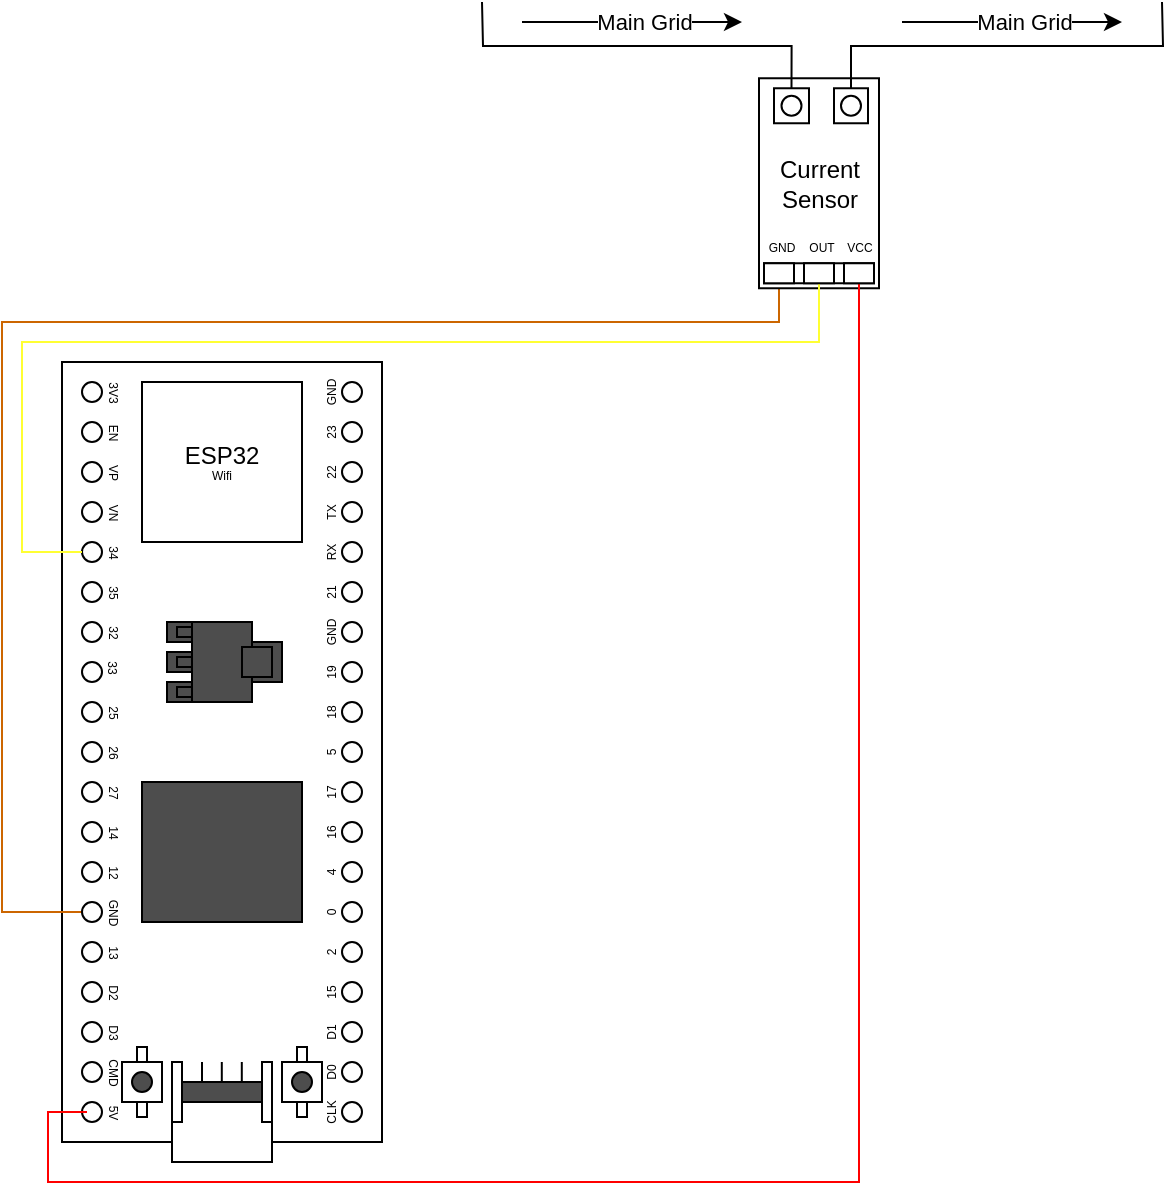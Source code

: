 <mxfile version="24.7.8">
  <diagram name="Page-1" id="824zz7JfVUu6TqduE4hY">
    <mxGraphModel dx="1292" dy="974" grid="1" gridSize="10" guides="1" tooltips="1" connect="1" arrows="1" fold="1" page="1" pageScale="1" pageWidth="827" pageHeight="1169" math="0" shadow="0">
      <root>
        <mxCell id="0" />
        <mxCell id="1" parent="0" />
        <mxCell id="NmG1TvLli8cGvgfPySn2-1" value="" style="rounded=0;whiteSpace=wrap;html=1;" vertex="1" parent="1">
          <mxGeometry x="320" y="350" width="160" height="390" as="geometry" />
        </mxCell>
        <mxCell id="NmG1TvLli8cGvgfPySn2-2" value="" style="rounded=0;whiteSpace=wrap;html=1;fillColor=#4D4D4D;" vertex="1" parent="1">
          <mxGeometry x="380" y="710" width="40" height="30" as="geometry" />
        </mxCell>
        <mxCell id="NmG1TvLli8cGvgfPySn2-3" style="edgeStyle=orthogonalEdgeStyle;rounded=0;orthogonalLoop=1;jettySize=auto;html=1;entryX=0.5;entryY=1;entryDx=0;entryDy=0;endArrow=none;endFill=0;strokeColor=#CC6600;" edge="1" parent="1" source="NmG1TvLli8cGvgfPySn2-4" target="NmG1TvLli8cGvgfPySn2-132">
          <mxGeometry relative="1" as="geometry">
            <Array as="points">
              <mxPoint x="290" y="625" />
              <mxPoint x="290" y="330" />
              <mxPoint x="679" y="330" />
            </Array>
          </mxGeometry>
        </mxCell>
        <mxCell id="NmG1TvLli8cGvgfPySn2-4" value="" style="ellipse;whiteSpace=wrap;html=1;aspect=fixed;" vertex="1" parent="1">
          <mxGeometry x="330" y="620" width="10" height="10" as="geometry" />
        </mxCell>
        <mxCell id="NmG1TvLli8cGvgfPySn2-5" value="" style="ellipse;whiteSpace=wrap;html=1;aspect=fixed;" vertex="1" parent="1">
          <mxGeometry x="330" y="600" width="10" height="10" as="geometry" />
        </mxCell>
        <mxCell id="NmG1TvLli8cGvgfPySn2-6" value="" style="ellipse;whiteSpace=wrap;html=1;aspect=fixed;" vertex="1" parent="1">
          <mxGeometry x="330" y="580" width="10" height="10" as="geometry" />
        </mxCell>
        <mxCell id="NmG1TvLli8cGvgfPySn2-7" value="" style="ellipse;whiteSpace=wrap;html=1;aspect=fixed;" vertex="1" parent="1">
          <mxGeometry x="330" y="560" width="10" height="10" as="geometry" />
        </mxCell>
        <mxCell id="NmG1TvLli8cGvgfPySn2-8" value="" style="ellipse;whiteSpace=wrap;html=1;aspect=fixed;" vertex="1" parent="1">
          <mxGeometry x="330" y="540" width="10" height="10" as="geometry" />
        </mxCell>
        <mxCell id="NmG1TvLli8cGvgfPySn2-9" value="" style="ellipse;whiteSpace=wrap;html=1;aspect=fixed;" vertex="1" parent="1">
          <mxGeometry x="330" y="520" width="10" height="10" as="geometry" />
        </mxCell>
        <mxCell id="NmG1TvLli8cGvgfPySn2-10" value="" style="ellipse;whiteSpace=wrap;html=1;aspect=fixed;" vertex="1" parent="1">
          <mxGeometry x="330" y="500" width="10" height="10" as="geometry" />
        </mxCell>
        <mxCell id="NmG1TvLli8cGvgfPySn2-11" value="" style="ellipse;whiteSpace=wrap;html=1;aspect=fixed;" vertex="1" parent="1">
          <mxGeometry x="330" y="480" width="10" height="10" as="geometry" />
        </mxCell>
        <mxCell id="NmG1TvLli8cGvgfPySn2-12" value="" style="ellipse;whiteSpace=wrap;html=1;aspect=fixed;" vertex="1" parent="1">
          <mxGeometry x="330" y="460" width="10" height="10" as="geometry" />
        </mxCell>
        <mxCell id="NmG1TvLli8cGvgfPySn2-13" value="" style="ellipse;whiteSpace=wrap;html=1;aspect=fixed;" vertex="1" parent="1">
          <mxGeometry x="330" y="440" width="10" height="10" as="geometry" />
        </mxCell>
        <mxCell id="NmG1TvLli8cGvgfPySn2-14" value="" style="ellipse;whiteSpace=wrap;html=1;aspect=fixed;" vertex="1" parent="1">
          <mxGeometry x="330" y="420" width="10" height="10" as="geometry" />
        </mxCell>
        <mxCell id="NmG1TvLli8cGvgfPySn2-15" value="" style="ellipse;whiteSpace=wrap;html=1;aspect=fixed;" vertex="1" parent="1">
          <mxGeometry x="330" y="400" width="10" height="10" as="geometry" />
        </mxCell>
        <mxCell id="NmG1TvLli8cGvgfPySn2-16" value="" style="ellipse;whiteSpace=wrap;html=1;aspect=fixed;" vertex="1" parent="1">
          <mxGeometry x="330" y="380" width="10" height="10" as="geometry" />
        </mxCell>
        <mxCell id="NmG1TvLli8cGvgfPySn2-17" value="" style="ellipse;whiteSpace=wrap;html=1;aspect=fixed;" vertex="1" parent="1">
          <mxGeometry x="330" y="360" width="10" height="10" as="geometry" />
        </mxCell>
        <mxCell id="NmG1TvLli8cGvgfPySn2-18" value="" style="ellipse;whiteSpace=wrap;html=1;aspect=fixed;" vertex="1" parent="1">
          <mxGeometry x="330" y="720" width="10" height="10" as="geometry" />
        </mxCell>
        <mxCell id="NmG1TvLli8cGvgfPySn2-19" value="" style="ellipse;whiteSpace=wrap;html=1;aspect=fixed;" vertex="1" parent="1">
          <mxGeometry x="330" y="700" width="10" height="10" as="geometry" />
        </mxCell>
        <mxCell id="NmG1TvLli8cGvgfPySn2-20" value="" style="ellipse;whiteSpace=wrap;html=1;aspect=fixed;" vertex="1" parent="1">
          <mxGeometry x="330" y="680" width="10" height="10" as="geometry" />
        </mxCell>
        <mxCell id="NmG1TvLli8cGvgfPySn2-21" value="" style="ellipse;whiteSpace=wrap;html=1;aspect=fixed;" vertex="1" parent="1">
          <mxGeometry x="330" y="660" width="10" height="10" as="geometry" />
        </mxCell>
        <mxCell id="NmG1TvLli8cGvgfPySn2-22" value="" style="ellipse;whiteSpace=wrap;html=1;aspect=fixed;" vertex="1" parent="1">
          <mxGeometry x="330" y="640" width="10" height="10" as="geometry" />
        </mxCell>
        <mxCell id="NmG1TvLli8cGvgfPySn2-23" value="" style="ellipse;whiteSpace=wrap;html=1;aspect=fixed;" vertex="1" parent="1">
          <mxGeometry x="460" y="620" width="10" height="10" as="geometry" />
        </mxCell>
        <mxCell id="NmG1TvLli8cGvgfPySn2-24" value="" style="ellipse;whiteSpace=wrap;html=1;aspect=fixed;" vertex="1" parent="1">
          <mxGeometry x="460" y="600" width="10" height="10" as="geometry" />
        </mxCell>
        <mxCell id="NmG1TvLli8cGvgfPySn2-25" value="" style="ellipse;whiteSpace=wrap;html=1;aspect=fixed;" vertex="1" parent="1">
          <mxGeometry x="460" y="580" width="10" height="10" as="geometry" />
        </mxCell>
        <mxCell id="NmG1TvLli8cGvgfPySn2-26" value="" style="ellipse;whiteSpace=wrap;html=1;aspect=fixed;" vertex="1" parent="1">
          <mxGeometry x="460" y="560" width="10" height="10" as="geometry" />
        </mxCell>
        <mxCell id="NmG1TvLli8cGvgfPySn2-27" value="" style="ellipse;whiteSpace=wrap;html=1;aspect=fixed;" vertex="1" parent="1">
          <mxGeometry x="460" y="540" width="10" height="10" as="geometry" />
        </mxCell>
        <mxCell id="NmG1TvLli8cGvgfPySn2-28" value="" style="ellipse;whiteSpace=wrap;html=1;aspect=fixed;" vertex="1" parent="1">
          <mxGeometry x="460" y="520" width="10" height="10" as="geometry" />
        </mxCell>
        <mxCell id="NmG1TvLli8cGvgfPySn2-29" value="" style="ellipse;whiteSpace=wrap;html=1;aspect=fixed;" vertex="1" parent="1">
          <mxGeometry x="460" y="500" width="10" height="10" as="geometry" />
        </mxCell>
        <mxCell id="NmG1TvLli8cGvgfPySn2-30" value="" style="ellipse;whiteSpace=wrap;html=1;aspect=fixed;" vertex="1" parent="1">
          <mxGeometry x="460" y="480" width="10" height="10" as="geometry" />
        </mxCell>
        <mxCell id="NmG1TvLli8cGvgfPySn2-31" value="" style="ellipse;whiteSpace=wrap;html=1;aspect=fixed;" vertex="1" parent="1">
          <mxGeometry x="460" y="460" width="10" height="10" as="geometry" />
        </mxCell>
        <mxCell id="NmG1TvLli8cGvgfPySn2-32" value="" style="ellipse;whiteSpace=wrap;html=1;aspect=fixed;" vertex="1" parent="1">
          <mxGeometry x="460" y="440" width="10" height="10" as="geometry" />
        </mxCell>
        <mxCell id="NmG1TvLli8cGvgfPySn2-33" value="" style="ellipse;whiteSpace=wrap;html=1;aspect=fixed;" vertex="1" parent="1">
          <mxGeometry x="460" y="420" width="10" height="10" as="geometry" />
        </mxCell>
        <mxCell id="NmG1TvLli8cGvgfPySn2-34" value="" style="ellipse;whiteSpace=wrap;html=1;aspect=fixed;" vertex="1" parent="1">
          <mxGeometry x="460" y="400" width="10" height="10" as="geometry" />
        </mxCell>
        <mxCell id="NmG1TvLli8cGvgfPySn2-35" value="" style="ellipse;whiteSpace=wrap;html=1;aspect=fixed;" vertex="1" parent="1">
          <mxGeometry x="460" y="380" width="10" height="10" as="geometry" />
        </mxCell>
        <mxCell id="NmG1TvLli8cGvgfPySn2-36" value="" style="ellipse;whiteSpace=wrap;html=1;aspect=fixed;" vertex="1" parent="1">
          <mxGeometry x="460" y="360" width="10" height="10" as="geometry" />
        </mxCell>
        <mxCell id="NmG1TvLli8cGvgfPySn2-37" value="" style="ellipse;whiteSpace=wrap;html=1;aspect=fixed;" vertex="1" parent="1">
          <mxGeometry x="460" y="720" width="10" height="10" as="geometry" />
        </mxCell>
        <mxCell id="NmG1TvLli8cGvgfPySn2-38" value="" style="ellipse;whiteSpace=wrap;html=1;aspect=fixed;" vertex="1" parent="1">
          <mxGeometry x="460" y="700" width="10" height="10" as="geometry" />
        </mxCell>
        <mxCell id="NmG1TvLli8cGvgfPySn2-39" value="" style="ellipse;whiteSpace=wrap;html=1;aspect=fixed;" vertex="1" parent="1">
          <mxGeometry x="460" y="680" width="10" height="10" as="geometry" />
        </mxCell>
        <mxCell id="NmG1TvLli8cGvgfPySn2-40" value="" style="ellipse;whiteSpace=wrap;html=1;aspect=fixed;" vertex="1" parent="1">
          <mxGeometry x="460" y="660" width="10" height="10" as="geometry" />
        </mxCell>
        <mxCell id="NmG1TvLli8cGvgfPySn2-41" value="" style="ellipse;whiteSpace=wrap;html=1;aspect=fixed;" vertex="1" parent="1">
          <mxGeometry x="460" y="640" width="10" height="10" as="geometry" />
        </mxCell>
        <mxCell id="NmG1TvLli8cGvgfPySn2-42" value="ESP32&lt;div style=&quot;font-size: 6px;&quot;&gt;Wifi&lt;/div&gt;" style="rounded=0;whiteSpace=wrap;html=1;" vertex="1" parent="1">
          <mxGeometry x="360" y="360" width="80" height="80" as="geometry" />
        </mxCell>
        <mxCell id="NmG1TvLli8cGvgfPySn2-43" value="" style="rounded=0;whiteSpace=wrap;html=1;" vertex="1" parent="1">
          <mxGeometry x="375" y="720" width="50" height="30" as="geometry" />
        </mxCell>
        <mxCell id="NmG1TvLli8cGvgfPySn2-44" value="" style="endArrow=none;html=1;rounded=0;" edge="1" parent="1">
          <mxGeometry width="50" height="50" relative="1" as="geometry">
            <mxPoint x="390" y="710" as="sourcePoint" />
            <mxPoint x="390" y="700" as="targetPoint" />
          </mxGeometry>
        </mxCell>
        <mxCell id="NmG1TvLli8cGvgfPySn2-45" value="" style="endArrow=none;html=1;rounded=0;" edge="1" parent="1">
          <mxGeometry width="50" height="50" relative="1" as="geometry">
            <mxPoint x="399.9" y="710" as="sourcePoint" />
            <mxPoint x="399.9" y="700" as="targetPoint" />
          </mxGeometry>
        </mxCell>
        <mxCell id="NmG1TvLli8cGvgfPySn2-46" value="" style="endArrow=none;html=1;rounded=0;" edge="1" parent="1">
          <mxGeometry width="50" height="50" relative="1" as="geometry">
            <mxPoint x="409.9" y="710" as="sourcePoint" />
            <mxPoint x="409.9" y="700" as="targetPoint" />
          </mxGeometry>
        </mxCell>
        <mxCell id="NmG1TvLli8cGvgfPySn2-47" value="" style="rounded=0;whiteSpace=wrap;html=1;" vertex="1" parent="1">
          <mxGeometry x="375" y="700" width="5" height="30" as="geometry" />
        </mxCell>
        <mxCell id="NmG1TvLli8cGvgfPySn2-48" value="" style="rounded=0;whiteSpace=wrap;html=1;" vertex="1" parent="1">
          <mxGeometry x="420" y="700" width="5" height="30" as="geometry" />
        </mxCell>
        <mxCell id="NmG1TvLli8cGvgfPySn2-49" value="" style="rounded=0;whiteSpace=wrap;html=1;" vertex="1" parent="1">
          <mxGeometry x="357.5" y="692.5" width="5" height="35" as="geometry" />
        </mxCell>
        <mxCell id="NmG1TvLli8cGvgfPySn2-50" value="" style="rounded=0;whiteSpace=wrap;html=1;" vertex="1" parent="1">
          <mxGeometry x="350" y="700" width="20" height="20" as="geometry" />
        </mxCell>
        <mxCell id="NmG1TvLli8cGvgfPySn2-51" value="" style="rounded=0;whiteSpace=wrap;html=1;" vertex="1" parent="1">
          <mxGeometry x="437.5" y="692.5" width="5" height="35" as="geometry" />
        </mxCell>
        <mxCell id="NmG1TvLli8cGvgfPySn2-52" value="" style="rounded=0;whiteSpace=wrap;html=1;" vertex="1" parent="1">
          <mxGeometry x="430" y="700" width="20" height="20" as="geometry" />
        </mxCell>
        <mxCell id="NmG1TvLli8cGvgfPySn2-53" value="" style="ellipse;whiteSpace=wrap;html=1;aspect=fixed;fillColor=#4D4D4D;" vertex="1" parent="1">
          <mxGeometry x="435" y="705" width="10" height="10" as="geometry" />
        </mxCell>
        <mxCell id="NmG1TvLli8cGvgfPySn2-54" value="" style="ellipse;whiteSpace=wrap;html=1;aspect=fixed;fillColor=#4D4D4D;" vertex="1" parent="1">
          <mxGeometry x="355" y="705" width="10" height="10" as="geometry" />
        </mxCell>
        <mxCell id="NmG1TvLli8cGvgfPySn2-55" value="" style="rounded=0;whiteSpace=wrap;html=1;fillColor=#4D4D4D;" vertex="1" parent="1">
          <mxGeometry x="360" y="560" width="80" height="70" as="geometry" />
        </mxCell>
        <mxCell id="NmG1TvLli8cGvgfPySn2-56" value="" style="rounded=0;whiteSpace=wrap;html=1;fillColor=#4D4D4D;" vertex="1" parent="1">
          <mxGeometry x="372.5" y="480" width="17.5" height="10" as="geometry" />
        </mxCell>
        <mxCell id="NmG1TvLli8cGvgfPySn2-57" value="" style="rounded=0;whiteSpace=wrap;html=1;fillColor=#4D4D4D;" vertex="1" parent="1">
          <mxGeometry x="372.5" y="495" width="17.5" height="10" as="geometry" />
        </mxCell>
        <mxCell id="NmG1TvLli8cGvgfPySn2-58" value="" style="rounded=0;whiteSpace=wrap;html=1;fillColor=#4D4D4D;" vertex="1" parent="1">
          <mxGeometry x="372.5" y="510" width="17.5" height="10" as="geometry" />
        </mxCell>
        <mxCell id="NmG1TvLli8cGvgfPySn2-59" value="" style="rounded=0;whiteSpace=wrap;html=1;fillColor=#4D4D4D;" vertex="1" parent="1">
          <mxGeometry x="377.5" y="512.5" width="17.5" height="5" as="geometry" />
        </mxCell>
        <mxCell id="NmG1TvLli8cGvgfPySn2-60" value="" style="rounded=0;whiteSpace=wrap;html=1;fillColor=#4D4D4D;" vertex="1" parent="1">
          <mxGeometry x="377.5" y="497.5" width="17.5" height="5" as="geometry" />
        </mxCell>
        <mxCell id="NmG1TvLli8cGvgfPySn2-61" value="" style="rounded=0;whiteSpace=wrap;html=1;fillColor=#4D4D4D;" vertex="1" parent="1">
          <mxGeometry x="377.5" y="482.5" width="17.5" height="5" as="geometry" />
        </mxCell>
        <mxCell id="NmG1TvLli8cGvgfPySn2-62" value="" style="rounded=0;whiteSpace=wrap;html=1;fillColor=#4D4D4D;" vertex="1" parent="1">
          <mxGeometry x="385" y="480" width="30" height="40" as="geometry" />
        </mxCell>
        <mxCell id="NmG1TvLli8cGvgfPySn2-63" value="" style="rounded=0;whiteSpace=wrap;html=1;fillColor=#4D4D4D;" vertex="1" parent="1">
          <mxGeometry x="415" y="490" width="15" height="20" as="geometry" />
        </mxCell>
        <mxCell id="NmG1TvLli8cGvgfPySn2-64" value="" style="rounded=0;whiteSpace=wrap;html=1;fillColor=#4D4D4D;" vertex="1" parent="1">
          <mxGeometry x="410" y="492.5" width="15" height="15" as="geometry" />
        </mxCell>
        <mxCell id="NmG1TvLli8cGvgfPySn2-72" value="&lt;font style=&quot;font-size: 6px;&quot;&gt;3V3&lt;/font&gt;" style="text;html=1;align=center;verticalAlign=middle;whiteSpace=wrap;rounded=0;rotation=90;" vertex="1" parent="1">
          <mxGeometry x="317.5" y="350" width="60" height="30" as="geometry" />
        </mxCell>
        <mxCell id="NmG1TvLli8cGvgfPySn2-73" value="&lt;font style=&quot;font-size: 6px;&quot;&gt;CLK&lt;/font&gt;" style="text;html=1;align=center;verticalAlign=middle;whiteSpace=wrap;rounded=0;rotation=-90;" vertex="1" parent="1">
          <mxGeometry x="423" y="710" width="60" height="30" as="geometry" />
        </mxCell>
        <mxCell id="NmG1TvLli8cGvgfPySn2-74" value="&lt;font style=&quot;font-size: 6px;&quot;&gt;D0&lt;/font&gt;" style="text;html=1;align=center;verticalAlign=middle;whiteSpace=wrap;rounded=0;rotation=-90;" vertex="1" parent="1">
          <mxGeometry x="423" y="690" width="60" height="30" as="geometry" />
        </mxCell>
        <mxCell id="NmG1TvLli8cGvgfPySn2-75" value="&lt;font style=&quot;font-size: 6px;&quot;&gt;D1&lt;/font&gt;" style="text;html=1;align=center;verticalAlign=middle;whiteSpace=wrap;rounded=0;rotation=-90;" vertex="1" parent="1">
          <mxGeometry x="423" y="670" width="60" height="30" as="geometry" />
        </mxCell>
        <mxCell id="NmG1TvLli8cGvgfPySn2-76" value="&lt;font style=&quot;font-size: 6px;&quot;&gt;15&lt;/font&gt;" style="text;html=1;align=center;verticalAlign=middle;whiteSpace=wrap;rounded=0;rotation=-90;" vertex="1" parent="1">
          <mxGeometry x="423" y="650" width="60" height="30" as="geometry" />
        </mxCell>
        <mxCell id="NmG1TvLli8cGvgfPySn2-77" value="&lt;font style=&quot;font-size: 6px;&quot;&gt;2&lt;/font&gt;" style="text;html=1;align=center;verticalAlign=middle;whiteSpace=wrap;rounded=0;rotation=-90;" vertex="1" parent="1">
          <mxGeometry x="423" y="630" width="60" height="30" as="geometry" />
        </mxCell>
        <mxCell id="NmG1TvLli8cGvgfPySn2-78" value="&lt;font style=&quot;font-size: 6px;&quot;&gt;0&lt;/font&gt;" style="text;html=1;align=center;verticalAlign=middle;whiteSpace=wrap;rounded=0;rotation=-90;" vertex="1" parent="1">
          <mxGeometry x="423" y="610" width="60" height="30" as="geometry" />
        </mxCell>
        <mxCell id="NmG1TvLli8cGvgfPySn2-79" value="&lt;font style=&quot;font-size: 6px;&quot;&gt;4&lt;/font&gt;" style="text;html=1;align=center;verticalAlign=middle;whiteSpace=wrap;rounded=0;rotation=-90;" vertex="1" parent="1">
          <mxGeometry x="423" y="590" width="60" height="30" as="geometry" />
        </mxCell>
        <mxCell id="NmG1TvLli8cGvgfPySn2-80" value="&lt;font style=&quot;font-size: 6px;&quot;&gt;16&lt;/font&gt;" style="text;html=1;align=center;verticalAlign=middle;whiteSpace=wrap;rounded=0;rotation=-90;" vertex="1" parent="1">
          <mxGeometry x="423" y="570" width="60" height="30" as="geometry" />
        </mxCell>
        <mxCell id="NmG1TvLli8cGvgfPySn2-81" value="&lt;font style=&quot;font-size: 6px;&quot;&gt;17&lt;/font&gt;" style="text;html=1;align=center;verticalAlign=middle;whiteSpace=wrap;rounded=0;rotation=-90;" vertex="1" parent="1">
          <mxGeometry x="423" y="550" width="60" height="30" as="geometry" />
        </mxCell>
        <mxCell id="NmG1TvLli8cGvgfPySn2-82" value="&lt;font style=&quot;font-size: 6px;&quot;&gt;5&lt;/font&gt;" style="text;html=1;align=center;verticalAlign=middle;whiteSpace=wrap;rounded=0;rotation=-90;" vertex="1" parent="1">
          <mxGeometry x="423" y="530" width="60" height="30" as="geometry" />
        </mxCell>
        <mxCell id="NmG1TvLli8cGvgfPySn2-83" value="&lt;font style=&quot;font-size: 6px;&quot;&gt;18&lt;/font&gt;" style="text;html=1;align=center;verticalAlign=middle;whiteSpace=wrap;rounded=0;rotation=-90;" vertex="1" parent="1">
          <mxGeometry x="423" y="510" width="60" height="30" as="geometry" />
        </mxCell>
        <mxCell id="NmG1TvLli8cGvgfPySn2-84" value="&lt;font style=&quot;font-size: 6px;&quot;&gt;19&lt;/font&gt;" style="text;html=1;align=center;verticalAlign=middle;whiteSpace=wrap;rounded=0;rotation=-90;" vertex="1" parent="1">
          <mxGeometry x="423" y="490" width="60" height="30" as="geometry" />
        </mxCell>
        <mxCell id="NmG1TvLli8cGvgfPySn2-85" value="&lt;font style=&quot;font-size: 6px;&quot;&gt;GND&lt;/font&gt;" style="text;html=1;align=center;verticalAlign=middle;whiteSpace=wrap;rounded=0;rotation=-90;" vertex="1" parent="1">
          <mxGeometry x="423" y="470" width="60" height="30" as="geometry" />
        </mxCell>
        <mxCell id="NmG1TvLli8cGvgfPySn2-86" value="&lt;font style=&quot;font-size: 6px;&quot;&gt;21&lt;/font&gt;" style="text;html=1;align=center;verticalAlign=middle;whiteSpace=wrap;rounded=0;rotation=-90;" vertex="1" parent="1">
          <mxGeometry x="423" y="450" width="60" height="30" as="geometry" />
        </mxCell>
        <mxCell id="NmG1TvLli8cGvgfPySn2-87" value="&lt;font style=&quot;font-size: 6px;&quot;&gt;RX&lt;/font&gt;" style="text;html=1;align=center;verticalAlign=middle;whiteSpace=wrap;rounded=0;rotation=-90;" vertex="1" parent="1">
          <mxGeometry x="423" y="430" width="60" height="30" as="geometry" />
        </mxCell>
        <mxCell id="NmG1TvLli8cGvgfPySn2-88" value="&lt;font style=&quot;font-size: 6px;&quot;&gt;TX&lt;/font&gt;" style="text;html=1;align=center;verticalAlign=middle;whiteSpace=wrap;rounded=0;rotation=-90;" vertex="1" parent="1">
          <mxGeometry x="423" y="410" width="60" height="30" as="geometry" />
        </mxCell>
        <mxCell id="NmG1TvLli8cGvgfPySn2-89" value="&lt;font style=&quot;font-size: 6px;&quot;&gt;22&lt;/font&gt;" style="text;html=1;align=center;verticalAlign=middle;whiteSpace=wrap;rounded=0;rotation=-90;" vertex="1" parent="1">
          <mxGeometry x="423" y="390" width="60" height="30" as="geometry" />
        </mxCell>
        <mxCell id="NmG1TvLli8cGvgfPySn2-90" value="&lt;font style=&quot;font-size: 6px;&quot;&gt;23&lt;/font&gt;" style="text;html=1;align=center;verticalAlign=middle;whiteSpace=wrap;rounded=0;rotation=-90;" vertex="1" parent="1">
          <mxGeometry x="423" y="370" width="60" height="30" as="geometry" />
        </mxCell>
        <mxCell id="NmG1TvLli8cGvgfPySn2-91" value="&lt;font style=&quot;font-size: 6px;&quot;&gt;GND&lt;/font&gt;" style="text;html=1;align=center;verticalAlign=middle;whiteSpace=wrap;rounded=0;rotation=-90;" vertex="1" parent="1">
          <mxGeometry x="423" y="350" width="60" height="30" as="geometry" />
        </mxCell>
        <mxCell id="NmG1TvLli8cGvgfPySn2-92" value="&lt;font style=&quot;font-size: 6px;&quot;&gt;EN&lt;/font&gt;" style="text;html=1;align=center;verticalAlign=middle;whiteSpace=wrap;rounded=0;rotation=90;" vertex="1" parent="1">
          <mxGeometry x="317.5" y="370" width="60" height="30" as="geometry" />
        </mxCell>
        <mxCell id="NmG1TvLli8cGvgfPySn2-93" value="&lt;font style=&quot;font-size: 6px;&quot;&gt;VP&lt;/font&gt;" style="text;html=1;align=center;verticalAlign=middle;whiteSpace=wrap;rounded=0;rotation=90;" vertex="1" parent="1">
          <mxGeometry x="317.5" y="390" width="60" height="30" as="geometry" />
        </mxCell>
        <mxCell id="NmG1TvLli8cGvgfPySn2-94" value="&lt;font style=&quot;font-size: 6px;&quot;&gt;VN&lt;/font&gt;" style="text;html=1;align=center;verticalAlign=middle;whiteSpace=wrap;rounded=0;rotation=90;" vertex="1" parent="1">
          <mxGeometry x="317.5" y="410" width="60" height="30" as="geometry" />
        </mxCell>
        <mxCell id="NmG1TvLli8cGvgfPySn2-95" value="&lt;font style=&quot;font-size: 6px;&quot;&gt;34&lt;/font&gt;" style="text;html=1;align=center;verticalAlign=middle;whiteSpace=wrap;rounded=0;rotation=90;" vertex="1" parent="1">
          <mxGeometry x="317.5" y="430" width="60" height="30" as="geometry" />
        </mxCell>
        <mxCell id="NmG1TvLli8cGvgfPySn2-96" value="&lt;font style=&quot;font-size: 6px;&quot;&gt;35&lt;/font&gt;" style="text;html=1;align=center;verticalAlign=middle;whiteSpace=wrap;rounded=0;rotation=90;" vertex="1" parent="1">
          <mxGeometry x="317.5" y="450" width="60" height="30" as="geometry" />
        </mxCell>
        <mxCell id="NmG1TvLli8cGvgfPySn2-97" value="&lt;font style=&quot;font-size: 6px;&quot;&gt;32&lt;/font&gt;" style="text;html=1;align=center;verticalAlign=middle;whiteSpace=wrap;rounded=0;rotation=90;" vertex="1" parent="1">
          <mxGeometry x="317.5" y="470" width="60" height="30" as="geometry" />
        </mxCell>
        <mxCell id="NmG1TvLli8cGvgfPySn2-98" value="&lt;font style=&quot;font-size: 6px;&quot;&gt;33&lt;/font&gt;" style="text;html=1;align=center;verticalAlign=middle;whiteSpace=wrap;rounded=0;rotation=90;" vertex="1" parent="1">
          <mxGeometry x="317.5" y="487.5" width="60" height="30" as="geometry" />
        </mxCell>
        <mxCell id="NmG1TvLli8cGvgfPySn2-99" value="&lt;font style=&quot;font-size: 6px;&quot;&gt;25&lt;/font&gt;" style="text;html=1;align=center;verticalAlign=middle;whiteSpace=wrap;rounded=0;rotation=90;" vertex="1" parent="1">
          <mxGeometry x="317.5" y="510" width="60" height="30" as="geometry" />
        </mxCell>
        <mxCell id="NmG1TvLli8cGvgfPySn2-100" value="&lt;font style=&quot;font-size: 6px;&quot;&gt;26&lt;/font&gt;" style="text;html=1;align=center;verticalAlign=middle;whiteSpace=wrap;rounded=0;rotation=90;" vertex="1" parent="1">
          <mxGeometry x="317.5" y="530" width="60" height="30" as="geometry" />
        </mxCell>
        <mxCell id="NmG1TvLli8cGvgfPySn2-101" value="&lt;font style=&quot;font-size: 6px;&quot;&gt;27&lt;/font&gt;" style="text;html=1;align=center;verticalAlign=middle;whiteSpace=wrap;rounded=0;rotation=90;" vertex="1" parent="1">
          <mxGeometry x="317.5" y="550" width="60" height="30" as="geometry" />
        </mxCell>
        <mxCell id="NmG1TvLli8cGvgfPySn2-102" value="&lt;font style=&quot;font-size: 6px;&quot;&gt;14&lt;/font&gt;" style="text;html=1;align=center;verticalAlign=middle;whiteSpace=wrap;rounded=0;rotation=90;" vertex="1" parent="1">
          <mxGeometry x="317.5" y="570" width="60" height="30" as="geometry" />
        </mxCell>
        <mxCell id="NmG1TvLli8cGvgfPySn2-103" value="&lt;span style=&quot;font-size: 6px;&quot;&gt;12&lt;/span&gt;" style="text;html=1;align=center;verticalAlign=middle;whiteSpace=wrap;rounded=0;rotation=90;" vertex="1" parent="1">
          <mxGeometry x="317.5" y="590" width="60" height="30" as="geometry" />
        </mxCell>
        <mxCell id="NmG1TvLli8cGvgfPySn2-104" value="&lt;span style=&quot;font-size: 6px;&quot;&gt;GND&lt;/span&gt;" style="text;html=1;align=center;verticalAlign=middle;whiteSpace=wrap;rounded=0;rotation=90;" vertex="1" parent="1">
          <mxGeometry x="317.5" y="610" width="60" height="30" as="geometry" />
        </mxCell>
        <mxCell id="NmG1TvLli8cGvgfPySn2-105" value="&lt;span style=&quot;font-size: 6px;&quot;&gt;13&lt;/span&gt;" style="text;html=1;align=center;verticalAlign=middle;whiteSpace=wrap;rounded=0;rotation=90;" vertex="1" parent="1">
          <mxGeometry x="317.5" y="630" width="60" height="30" as="geometry" />
        </mxCell>
        <mxCell id="NmG1TvLli8cGvgfPySn2-106" value="&lt;span style=&quot;font-size: 6px;&quot;&gt;D2&lt;/span&gt;" style="text;html=1;align=center;verticalAlign=middle;whiteSpace=wrap;rounded=0;rotation=90;" vertex="1" parent="1">
          <mxGeometry x="317.5" y="650" width="60" height="30" as="geometry" />
        </mxCell>
        <mxCell id="NmG1TvLli8cGvgfPySn2-107" value="&lt;span style=&quot;font-size: 6px;&quot;&gt;D3&lt;/span&gt;" style="text;html=1;align=center;verticalAlign=middle;whiteSpace=wrap;rounded=0;rotation=90;" vertex="1" parent="1">
          <mxGeometry x="317.5" y="670" width="60" height="30" as="geometry" />
        </mxCell>
        <mxCell id="NmG1TvLli8cGvgfPySn2-108" value="&lt;span style=&quot;font-size: 6px;&quot;&gt;CMD&lt;/span&gt;" style="text;html=1;align=center;verticalAlign=middle;whiteSpace=wrap;rounded=0;rotation=90;" vertex="1" parent="1">
          <mxGeometry x="317.5" y="690" width="60" height="30" as="geometry" />
        </mxCell>
        <mxCell id="NmG1TvLli8cGvgfPySn2-109" value="&lt;span style=&quot;font-size: 6px;&quot;&gt;5V&lt;/span&gt;" style="text;html=1;align=center;verticalAlign=middle;whiteSpace=wrap;rounded=0;rotation=90;" vertex="1" parent="1">
          <mxGeometry x="317.5" y="710" width="60" height="30" as="geometry" />
        </mxCell>
        <mxCell id="NmG1TvLli8cGvgfPySn2-116" style="edgeStyle=orthogonalEdgeStyle;rounded=0;orthogonalLoop=1;jettySize=auto;html=1;entryX=0;entryY=0.5;entryDx=0;entryDy=0;endArrow=none;endFill=0;" edge="1" parent="1" source="NmG1TvLli8cGvgfPySn2-120">
          <mxGeometry relative="1" as="geometry">
            <mxPoint x="503" y="202.5" as="targetPoint" />
            <Array as="points">
              <mxPoint x="280" y="202" />
            </Array>
          </mxGeometry>
        </mxCell>
        <mxCell id="NmG1TvLli8cGvgfPySn2-123" value="" style="rounded=0;whiteSpace=wrap;html=1;rotation=90;" vertex="1" parent="1">
          <mxGeometry x="646" y="230.63" width="105" height="60" as="geometry" />
        </mxCell>
        <mxCell id="NmG1TvLli8cGvgfPySn2-151" style="edgeStyle=orthogonalEdgeStyle;rounded=0;orthogonalLoop=1;jettySize=auto;html=1;exitX=0.5;exitY=0;exitDx=0;exitDy=0;endArrow=none;endFill=0;" edge="1" parent="1" source="NmG1TvLli8cGvgfPySn2-124">
          <mxGeometry relative="1" as="geometry">
            <mxPoint x="530" y="170" as="targetPoint" />
          </mxGeometry>
        </mxCell>
        <mxCell id="NmG1TvLli8cGvgfPySn2-124" value="" style="rounded=0;whiteSpace=wrap;html=1;" vertex="1" parent="1">
          <mxGeometry x="676" y="213.13" width="17.5" height="17.5" as="geometry" />
        </mxCell>
        <mxCell id="NmG1TvLli8cGvgfPySn2-152" style="edgeStyle=orthogonalEdgeStyle;rounded=0;orthogonalLoop=1;jettySize=auto;html=1;exitX=0.5;exitY=0;exitDx=0;exitDy=0;endArrow=none;endFill=0;" edge="1" parent="1" source="NmG1TvLli8cGvgfPySn2-126">
          <mxGeometry relative="1" as="geometry">
            <mxPoint x="870" y="170" as="targetPoint" />
          </mxGeometry>
        </mxCell>
        <mxCell id="NmG1TvLli8cGvgfPySn2-126" value="" style="rounded=0;whiteSpace=wrap;html=1;" vertex="1" parent="1">
          <mxGeometry x="706" y="213.13" width="17" height="17.5" as="geometry" />
        </mxCell>
        <mxCell id="NmG1TvLli8cGvgfPySn2-127" value="" style="rounded=0;whiteSpace=wrap;html=1;" vertex="1" parent="1">
          <mxGeometry x="671" y="300.63" width="55" height="10" as="geometry" />
        </mxCell>
        <mxCell id="NmG1TvLli8cGvgfPySn2-128" style="edgeStyle=orthogonalEdgeStyle;rounded=0;orthogonalLoop=1;jettySize=auto;html=1;entryX=0.5;entryY=1;entryDx=0;entryDy=0;endArrow=none;endFill=0;strokeColor=#FFFF33;" edge="1" parent="1" source="NmG1TvLli8cGvgfPySn2-13" target="NmG1TvLli8cGvgfPySn2-133">
          <mxGeometry relative="1" as="geometry">
            <Array as="points">
              <mxPoint x="300" y="445" />
              <mxPoint x="300" y="340" />
              <mxPoint x="699" y="340" />
            </Array>
          </mxGeometry>
        </mxCell>
        <mxCell id="NmG1TvLli8cGvgfPySn2-129" value="" style="ellipse;whiteSpace=wrap;html=1;aspect=fixed;" vertex="1" parent="1">
          <mxGeometry x="679.75" y="216.88" width="10" height="10" as="geometry" />
        </mxCell>
        <mxCell id="NmG1TvLli8cGvgfPySn2-130" value="" style="ellipse;whiteSpace=wrap;html=1;aspect=fixed;" vertex="1" parent="1">
          <mxGeometry x="709.5" y="216.88" width="10" height="10" as="geometry" />
        </mxCell>
        <mxCell id="NmG1TvLli8cGvgfPySn2-131" value="Current Sensor" style="text;html=1;align=center;verticalAlign=middle;whiteSpace=wrap;rounded=0;" vertex="1" parent="1">
          <mxGeometry x="668.5" y="245.63" width="60" height="30" as="geometry" />
        </mxCell>
        <mxCell id="NmG1TvLli8cGvgfPySn2-132" value="" style="rounded=0;whiteSpace=wrap;html=1;" vertex="1" parent="1">
          <mxGeometry x="671" y="300.63" width="15" height="10" as="geometry" />
        </mxCell>
        <mxCell id="NmG1TvLli8cGvgfPySn2-133" value="" style="rounded=0;whiteSpace=wrap;html=1;" vertex="1" parent="1">
          <mxGeometry x="691" y="300.63" width="15" height="10" as="geometry" />
        </mxCell>
        <mxCell id="NmG1TvLli8cGvgfPySn2-134" style="edgeStyle=orthogonalEdgeStyle;rounded=0;orthogonalLoop=1;jettySize=auto;html=1;entryX=0.5;entryY=1;entryDx=0;entryDy=0;endArrow=none;endFill=0;strokeColor=#FF0000;" edge="1" parent="1" source="NmG1TvLli8cGvgfPySn2-135" target="NmG1TvLli8cGvgfPySn2-109">
          <mxGeometry relative="1" as="geometry">
            <Array as="points">
              <mxPoint x="719" y="760" />
              <mxPoint x="313" y="760" />
              <mxPoint x="313" y="725" />
            </Array>
          </mxGeometry>
        </mxCell>
        <mxCell id="NmG1TvLli8cGvgfPySn2-135" value="" style="rounded=0;whiteSpace=wrap;html=1;" vertex="1" parent="1">
          <mxGeometry x="711" y="300.63" width="15" height="10" as="geometry" />
        </mxCell>
        <mxCell id="NmG1TvLli8cGvgfPySn2-136" value="&lt;font style=&quot;font-size: 6px;&quot;&gt;GND&lt;/font&gt;" style="text;html=1;align=center;verticalAlign=middle;whiteSpace=wrap;rounded=0;" vertex="1" parent="1">
          <mxGeometry x="670" y="275.63" width="20" height="30" as="geometry" />
        </mxCell>
        <mxCell id="NmG1TvLli8cGvgfPySn2-137" value="&lt;font style=&quot;font-size: 6px;&quot;&gt;OUT&lt;/font&gt;" style="text;html=1;align=center;verticalAlign=middle;whiteSpace=wrap;rounded=0;" vertex="1" parent="1">
          <mxGeometry x="690" y="275.63" width="20" height="30" as="geometry" />
        </mxCell>
        <mxCell id="NmG1TvLli8cGvgfPySn2-138" value="&lt;font style=&quot;font-size: 6px;&quot;&gt;VCC&lt;/font&gt;" style="text;html=1;align=center;verticalAlign=middle;whiteSpace=wrap;rounded=0;" vertex="1" parent="1">
          <mxGeometry x="708.5" y="275.63" width="20" height="30" as="geometry" />
        </mxCell>
        <mxCell id="NmG1TvLli8cGvgfPySn2-158" value="" style="endArrow=classic;html=1;rounded=0;" edge="1" parent="1">
          <mxGeometry width="50" height="50" relative="1" as="geometry">
            <mxPoint x="550" y="180" as="sourcePoint" />
            <mxPoint x="660" y="180" as="targetPoint" />
          </mxGeometry>
        </mxCell>
        <mxCell id="NmG1TvLli8cGvgfPySn2-161" value="Main Grid" style="edgeLabel;html=1;align=center;verticalAlign=middle;resizable=0;points=[];" vertex="1" connectable="0" parent="NmG1TvLli8cGvgfPySn2-158">
          <mxGeometry x="-0.117" relative="1" as="geometry">
            <mxPoint x="12" as="offset" />
          </mxGeometry>
        </mxCell>
        <mxCell id="NmG1TvLli8cGvgfPySn2-162" value="" style="endArrow=classic;html=1;rounded=0;" edge="1" parent="1">
          <mxGeometry width="50" height="50" relative="1" as="geometry">
            <mxPoint x="740" y="180" as="sourcePoint" />
            <mxPoint x="850" y="180" as="targetPoint" />
          </mxGeometry>
        </mxCell>
        <mxCell id="NmG1TvLli8cGvgfPySn2-163" value="Main Grid" style="edgeLabel;html=1;align=center;verticalAlign=middle;resizable=0;points=[];" vertex="1" connectable="0" parent="NmG1TvLli8cGvgfPySn2-162">
          <mxGeometry x="-0.117" relative="1" as="geometry">
            <mxPoint x="12" as="offset" />
          </mxGeometry>
        </mxCell>
      </root>
    </mxGraphModel>
  </diagram>
</mxfile>
